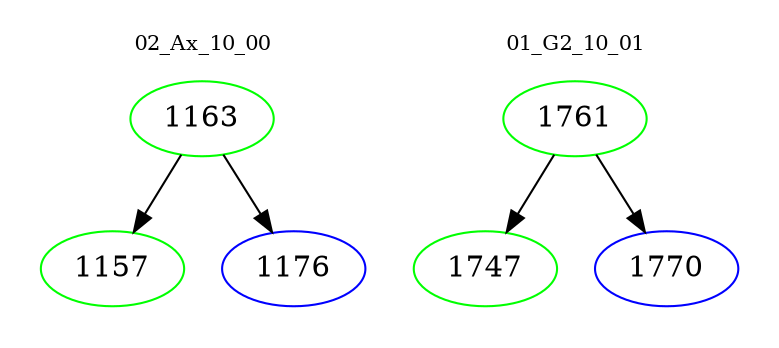 digraph{
subgraph cluster_0 {
color = white
label = "02_Ax_10_00";
fontsize=10;
T0_1163 [label="1163", color="green"]
T0_1163 -> T0_1157 [color="black"]
T0_1157 [label="1157", color="green"]
T0_1163 -> T0_1176 [color="black"]
T0_1176 [label="1176", color="blue"]
}
subgraph cluster_1 {
color = white
label = "01_G2_10_01";
fontsize=10;
T1_1761 [label="1761", color="green"]
T1_1761 -> T1_1747 [color="black"]
T1_1747 [label="1747", color="green"]
T1_1761 -> T1_1770 [color="black"]
T1_1770 [label="1770", color="blue"]
}
}
